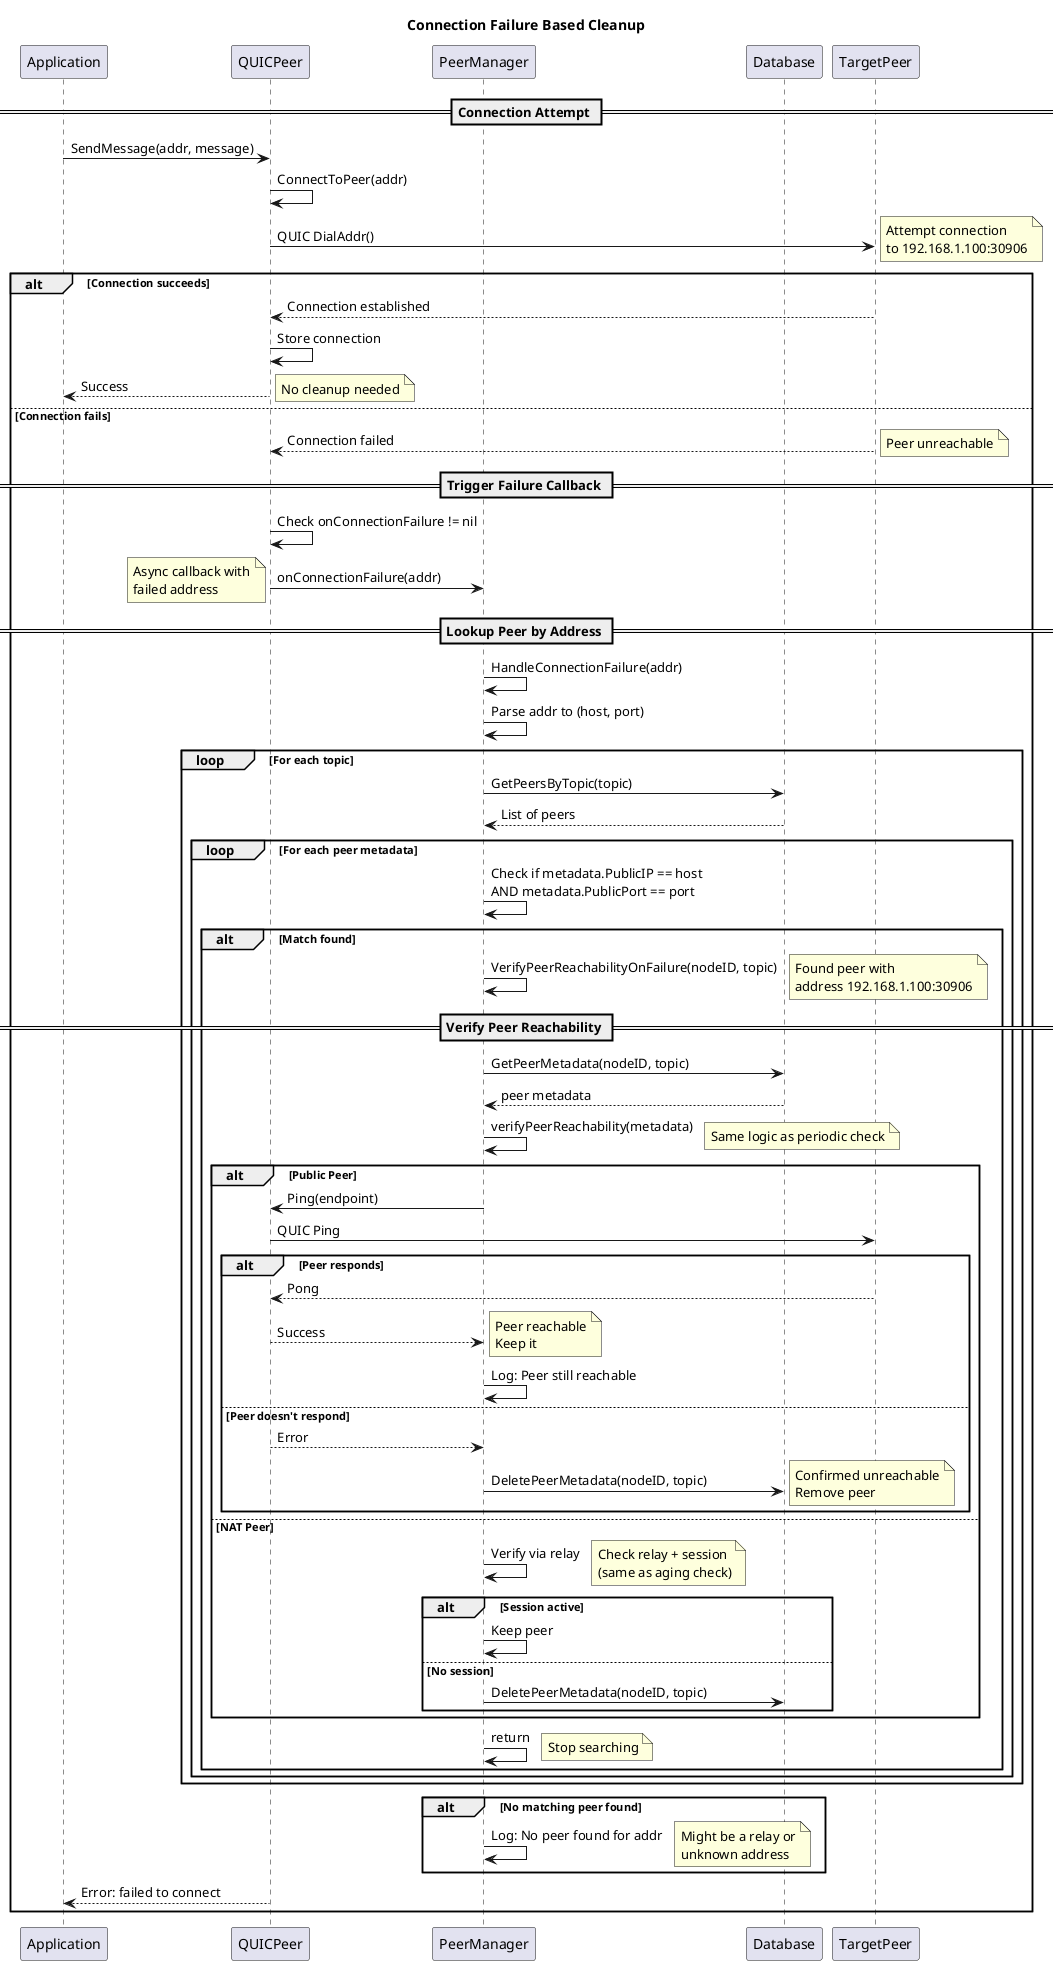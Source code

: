 @startuml connection-failure-cleanup
title Connection Failure Based Cleanup

participant "Application" as APP
participant "QUICPeer" as QUIC
participant "PeerManager" as PM
participant "Database" as DB
participant "TargetPeer" as TP

== Connection Attempt ==
APP -> QUIC: SendMessage(addr, message)
QUIC -> QUIC: ConnectToPeer(addr)

QUIC -> TP: QUIC DialAddr()
note right: Attempt connection\nto 192.168.1.100:30906

alt Connection succeeds
    TP --> QUIC: Connection established
    QUIC -> QUIC: Store connection
    QUIC --> APP: Success
    note right: No cleanup needed

else Connection fails
    TP --> QUIC: Connection failed
    note right: Peer unreachable

    == Trigger Failure Callback ==
    QUIC -> QUIC: Check onConnectionFailure != nil
    QUIC -> PM: onConnectionFailure(addr)
    note left: Async callback with\nfailed address

    == Lookup Peer by Address ==
    PM -> PM: HandleConnectionFailure(addr)
    PM -> PM: Parse addr to (host, port)

    loop For each topic
        PM -> DB: GetPeersByTopic(topic)
        DB --> PM: List of peers

        loop For each peer metadata
            PM -> PM: Check if metadata.PublicIP == host\nAND metadata.PublicPort == port

            alt Match found
                PM -> PM: VerifyPeerReachabilityOnFailure(nodeID, topic)
                note right: Found peer with\naddress 192.168.1.100:30906

                == Verify Peer Reachability ==
                PM -> DB: GetPeerMetadata(nodeID, topic)
                DB --> PM: peer metadata

                PM -> PM: verifyPeerReachability(metadata)
                note right: Same logic as periodic check

                alt Public Peer
                    PM -> QUIC: Ping(endpoint)
                    QUIC -> TP: QUIC Ping
                    alt Peer responds
                        TP --> QUIC: Pong
                        QUIC --> PM: Success
                        note right: Peer reachable\nKeep it
                        PM -> PM: Log: Peer still reachable
                    else Peer doesn't respond
                        QUIC --> PM: Error
                        PM -> DB: DeletePeerMetadata(nodeID, topic)
                        note right: Confirmed unreachable\nRemove peer
                    end

                else NAT Peer
                    PM -> PM: Verify via relay
                    note right: Check relay + session\n(same as aging check)
                    alt Session active
                        PM -> PM: Keep peer
                    else No session
                        PM -> DB: DeletePeerMetadata(nodeID, topic)
                    end
                end

                PM -> PM: return
                note right: Stop searching
            end
        end
    end

    alt No matching peer found
        PM -> PM: Log: No peer found for addr
        note right: Might be a relay or\nunknown address
    end

    QUIC --> APP: Error: failed to connect
end

@enduml
